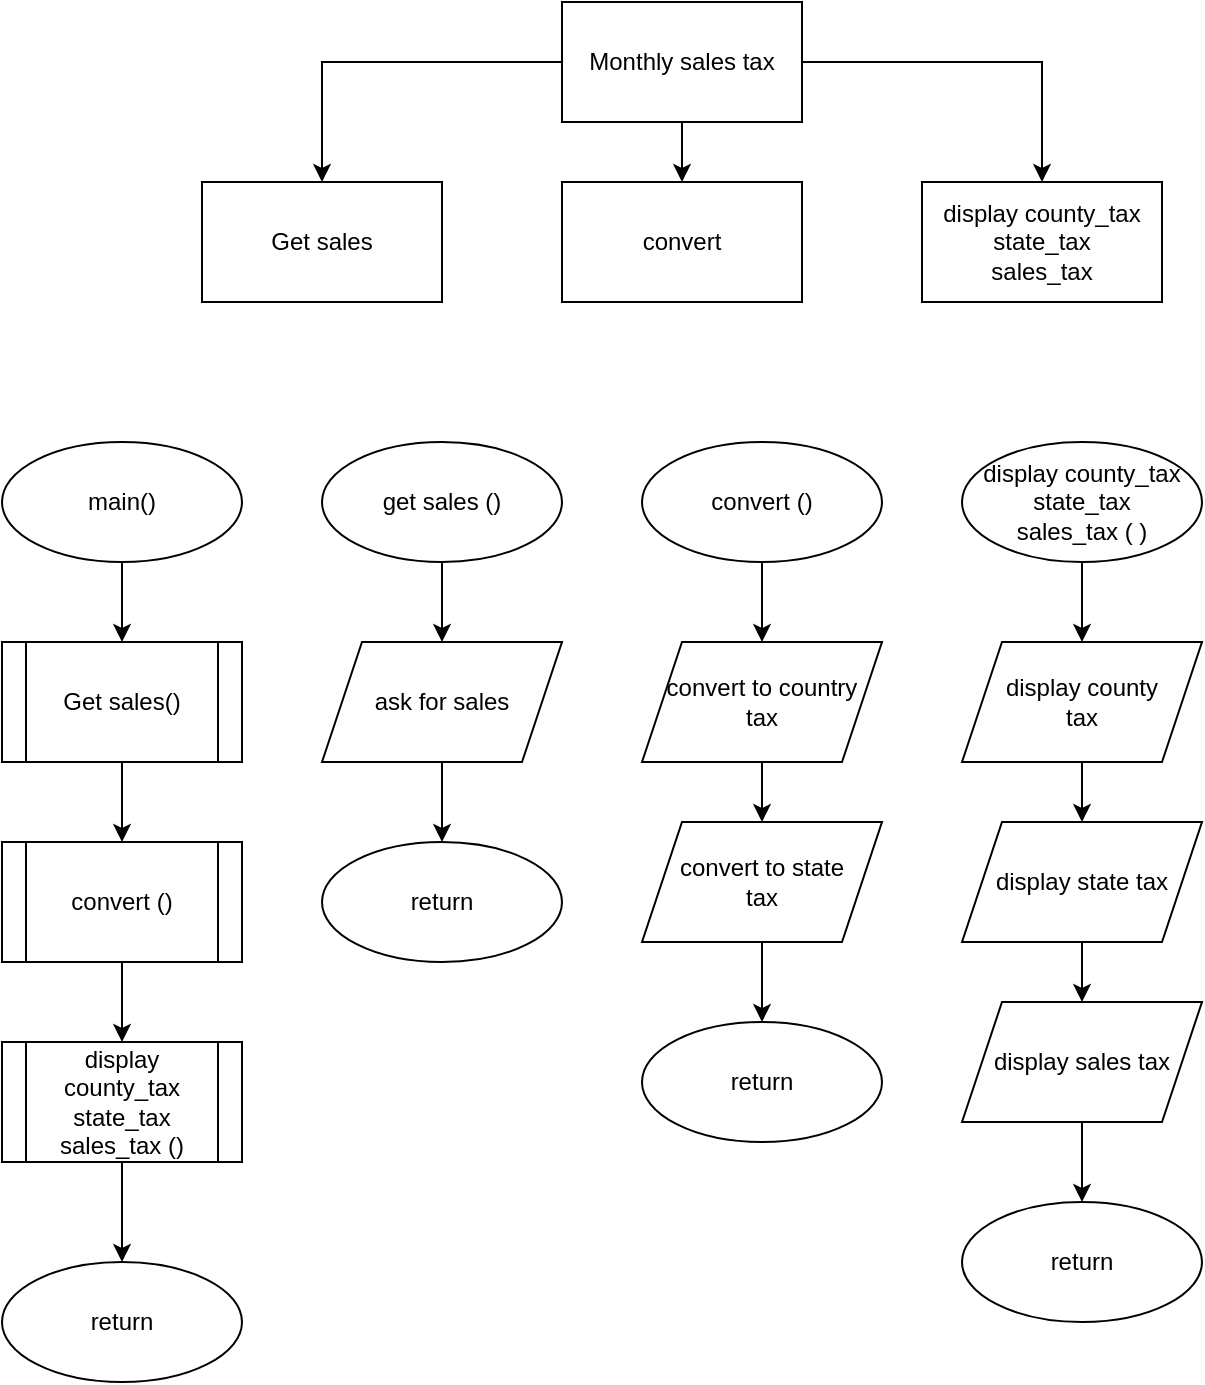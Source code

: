 <mxfile version="15.5.2" type="device"><diagram id="IND0QWgrp5wOYmcUXdO0" name="Page-1"><mxGraphModel dx="2062" dy="1112" grid="1" gridSize="10" guides="1" tooltips="1" connect="1" arrows="1" fold="1" page="1" pageScale="1" pageWidth="850" pageHeight="1100" math="0" shadow="0"><root><mxCell id="0"/><mxCell id="1" parent="0"/><mxCell id="fEUESi21iPWh1Eh5O4aH-1" value="&lt;div&gt;display county_tax&lt;/div&gt;&lt;div&gt;state_tax&lt;/div&gt;&lt;div&gt;sales_tax&lt;br&gt;&lt;/div&gt;" style="rounded=0;whiteSpace=wrap;html=1;" vertex="1" parent="1"><mxGeometry x="540" y="120" width="120" height="60" as="geometry"/></mxCell><mxCell id="fEUESi21iPWh1Eh5O4aH-2" value="convert" style="rounded=0;whiteSpace=wrap;html=1;" vertex="1" parent="1"><mxGeometry x="360" y="120" width="120" height="60" as="geometry"/></mxCell><mxCell id="fEUESi21iPWh1Eh5O4aH-3" value="Get sales" style="rounded=0;whiteSpace=wrap;html=1;" vertex="1" parent="1"><mxGeometry x="180" y="120" width="120" height="60" as="geometry"/></mxCell><mxCell id="fEUESi21iPWh1Eh5O4aH-5" value="" style="edgeStyle=orthogonalEdgeStyle;rounded=0;orthogonalLoop=1;jettySize=auto;html=1;" edge="1" parent="1" source="fEUESi21iPWh1Eh5O4aH-4" target="fEUESi21iPWh1Eh5O4aH-2"><mxGeometry relative="1" as="geometry"/></mxCell><mxCell id="fEUESi21iPWh1Eh5O4aH-6" style="edgeStyle=orthogonalEdgeStyle;rounded=0;orthogonalLoop=1;jettySize=auto;html=1;exitX=0;exitY=0.5;exitDx=0;exitDy=0;" edge="1" parent="1" source="fEUESi21iPWh1Eh5O4aH-4" target="fEUESi21iPWh1Eh5O4aH-3"><mxGeometry relative="1" as="geometry"/></mxCell><mxCell id="fEUESi21iPWh1Eh5O4aH-7" style="edgeStyle=orthogonalEdgeStyle;rounded=0;orthogonalLoop=1;jettySize=auto;html=1;exitX=1;exitY=0.5;exitDx=0;exitDy=0;" edge="1" parent="1" source="fEUESi21iPWh1Eh5O4aH-4" target="fEUESi21iPWh1Eh5O4aH-1"><mxGeometry relative="1" as="geometry"/></mxCell><mxCell id="fEUESi21iPWh1Eh5O4aH-4" value="Monthly sales tax" style="rounded=0;whiteSpace=wrap;html=1;" vertex="1" parent="1"><mxGeometry x="360" y="30" width="120" height="60" as="geometry"/></mxCell><mxCell id="fEUESi21iPWh1Eh5O4aH-8" value="return" style="ellipse;whiteSpace=wrap;html=1;" vertex="1" parent="1"><mxGeometry x="80" y="660" width="120" height="60" as="geometry"/></mxCell><mxCell id="fEUESi21iPWh1Eh5O4aH-13" value="" style="edgeStyle=orthogonalEdgeStyle;rounded=0;orthogonalLoop=1;jettySize=auto;html=1;" edge="1" parent="1" source="fEUESi21iPWh1Eh5O4aH-9" target="fEUESi21iPWh1Eh5O4aH-12"><mxGeometry relative="1" as="geometry"/></mxCell><mxCell id="fEUESi21iPWh1Eh5O4aH-9" value="main()" style="ellipse;whiteSpace=wrap;html=1;" vertex="1" parent="1"><mxGeometry x="80" y="250" width="120" height="60" as="geometry"/></mxCell><mxCell id="fEUESi21iPWh1Eh5O4aH-16" value="" style="edgeStyle=orthogonalEdgeStyle;rounded=0;orthogonalLoop=1;jettySize=auto;html=1;" edge="1" parent="1" source="fEUESi21iPWh1Eh5O4aH-10" target="fEUESi21iPWh1Eh5O4aH-8"><mxGeometry relative="1" as="geometry"/></mxCell><mxCell id="fEUESi21iPWh1Eh5O4aH-10" value="&lt;div&gt;display county_tax&lt;/div&gt;&lt;div&gt;state_tax&lt;/div&gt;sales_tax ()" style="shape=process;whiteSpace=wrap;html=1;backgroundOutline=1;" vertex="1" parent="1"><mxGeometry x="80" y="550" width="120" height="60" as="geometry"/></mxCell><mxCell id="fEUESi21iPWh1Eh5O4aH-15" value="" style="edgeStyle=orthogonalEdgeStyle;rounded=0;orthogonalLoop=1;jettySize=auto;html=1;" edge="1" parent="1" source="fEUESi21iPWh1Eh5O4aH-11" target="fEUESi21iPWh1Eh5O4aH-10"><mxGeometry relative="1" as="geometry"/></mxCell><mxCell id="fEUESi21iPWh1Eh5O4aH-11" value="convert ()" style="shape=process;whiteSpace=wrap;html=1;backgroundOutline=1;" vertex="1" parent="1"><mxGeometry x="80" y="450" width="120" height="60" as="geometry"/></mxCell><mxCell id="fEUESi21iPWh1Eh5O4aH-14" value="" style="edgeStyle=orthogonalEdgeStyle;rounded=0;orthogonalLoop=1;jettySize=auto;html=1;" edge="1" parent="1" source="fEUESi21iPWh1Eh5O4aH-12" target="fEUESi21iPWh1Eh5O4aH-11"><mxGeometry relative="1" as="geometry"/></mxCell><mxCell id="fEUESi21iPWh1Eh5O4aH-12" value="Get sales()" style="shape=process;whiteSpace=wrap;html=1;backgroundOutline=1;" vertex="1" parent="1"><mxGeometry x="80" y="350" width="120" height="60" as="geometry"/></mxCell><mxCell id="fEUESi21iPWh1Eh5O4aH-34" value="" style="edgeStyle=orthogonalEdgeStyle;rounded=0;orthogonalLoop=1;jettySize=auto;html=1;" edge="1" parent="1" source="fEUESi21iPWh1Eh5O4aH-18" target="fEUESi21iPWh1Eh5O4aH-21"><mxGeometry relative="1" as="geometry"/></mxCell><mxCell id="fEUESi21iPWh1Eh5O4aH-18" value="&lt;div&gt;display county_tax&lt;/div&gt;&lt;div&gt;state_tax&lt;/div&gt;&lt;div&gt;sales_tax ( )&lt;br&gt;&lt;/div&gt;" style="ellipse;whiteSpace=wrap;html=1;" vertex="1" parent="1"><mxGeometry x="560" y="250" width="120" height="60" as="geometry"/></mxCell><mxCell id="fEUESi21iPWh1Eh5O4aH-30" value="" style="edgeStyle=orthogonalEdgeStyle;rounded=0;orthogonalLoop=1;jettySize=auto;html=1;" edge="1" parent="1" source="fEUESi21iPWh1Eh5O4aH-19" target="fEUESi21iPWh1Eh5O4aH-22"><mxGeometry relative="1" as="geometry"/></mxCell><mxCell id="fEUESi21iPWh1Eh5O4aH-19" value="convert ()" style="ellipse;whiteSpace=wrap;html=1;" vertex="1" parent="1"><mxGeometry x="400" y="250" width="120" height="60" as="geometry"/></mxCell><mxCell id="fEUESi21iPWh1Eh5O4aH-29" value="" style="edgeStyle=orthogonalEdgeStyle;rounded=0;orthogonalLoop=1;jettySize=auto;html=1;" edge="1" parent="1" source="fEUESi21iPWh1Eh5O4aH-20" target="fEUESi21iPWh1Eh5O4aH-23"><mxGeometry relative="1" as="geometry"/></mxCell><mxCell id="fEUESi21iPWh1Eh5O4aH-20" value="get sales ()" style="ellipse;whiteSpace=wrap;html=1;" vertex="1" parent="1"><mxGeometry x="240" y="250" width="120" height="60" as="geometry"/></mxCell><mxCell id="fEUESi21iPWh1Eh5O4aH-35" value="" style="edgeStyle=orthogonalEdgeStyle;rounded=0;orthogonalLoop=1;jettySize=auto;html=1;" edge="1" parent="1" source="fEUESi21iPWh1Eh5O4aH-21" target="fEUESi21iPWh1Eh5O4aH-25"><mxGeometry relative="1" as="geometry"/></mxCell><mxCell id="fEUESi21iPWh1Eh5O4aH-21" value="&lt;div&gt;display county &lt;br&gt;&lt;/div&gt;&lt;div&gt;tax&lt;br&gt;&lt;/div&gt;" style="shape=parallelogram;perimeter=parallelogramPerimeter;whiteSpace=wrap;html=1;fixedSize=1;" vertex="1" parent="1"><mxGeometry x="560" y="350" width="120" height="60" as="geometry"/></mxCell><mxCell id="fEUESi21iPWh1Eh5O4aH-39" value="" style="edgeStyle=orthogonalEdgeStyle;rounded=0;orthogonalLoop=1;jettySize=auto;html=1;" edge="1" parent="1" source="fEUESi21iPWh1Eh5O4aH-22" target="fEUESi21iPWh1Eh5O4aH-26"><mxGeometry relative="1" as="geometry"/></mxCell><mxCell id="fEUESi21iPWh1Eh5O4aH-22" value="&lt;div&gt;convert to country&lt;/div&gt;&lt;div&gt;tax&lt;br&gt;&lt;/div&gt;" style="shape=parallelogram;perimeter=parallelogramPerimeter;whiteSpace=wrap;html=1;fixedSize=1;" vertex="1" parent="1"><mxGeometry x="400" y="350" width="120" height="60" as="geometry"/></mxCell><mxCell id="fEUESi21iPWh1Eh5O4aH-28" value="" style="edgeStyle=orthogonalEdgeStyle;rounded=0;orthogonalLoop=1;jettySize=auto;html=1;" edge="1" parent="1" source="fEUESi21iPWh1Eh5O4aH-23" target="fEUESi21iPWh1Eh5O4aH-27"><mxGeometry relative="1" as="geometry"/></mxCell><mxCell id="fEUESi21iPWh1Eh5O4aH-23" value="ask for sales " style="shape=parallelogram;perimeter=parallelogramPerimeter;whiteSpace=wrap;html=1;fixedSize=1;" vertex="1" parent="1"><mxGeometry x="240" y="350" width="120" height="60" as="geometry"/></mxCell><mxCell id="fEUESi21iPWh1Eh5O4aH-38" value="" style="edgeStyle=orthogonalEdgeStyle;rounded=0;orthogonalLoop=1;jettySize=auto;html=1;" edge="1" parent="1" source="fEUESi21iPWh1Eh5O4aH-24" target="fEUESi21iPWh1Eh5O4aH-37"><mxGeometry relative="1" as="geometry"/></mxCell><mxCell id="fEUESi21iPWh1Eh5O4aH-24" value="display sales tax" style="shape=parallelogram;perimeter=parallelogramPerimeter;whiteSpace=wrap;html=1;fixedSize=1;" vertex="1" parent="1"><mxGeometry x="560" y="530" width="120" height="60" as="geometry"/></mxCell><mxCell id="fEUESi21iPWh1Eh5O4aH-36" value="" style="edgeStyle=orthogonalEdgeStyle;rounded=0;orthogonalLoop=1;jettySize=auto;html=1;" edge="1" parent="1" source="fEUESi21iPWh1Eh5O4aH-25" target="fEUESi21iPWh1Eh5O4aH-24"><mxGeometry relative="1" as="geometry"/></mxCell><mxCell id="fEUESi21iPWh1Eh5O4aH-25" value="display state tax" style="shape=parallelogram;perimeter=parallelogramPerimeter;whiteSpace=wrap;html=1;fixedSize=1;" vertex="1" parent="1"><mxGeometry x="560" y="440" width="120" height="60" as="geometry"/></mxCell><mxCell id="fEUESi21iPWh1Eh5O4aH-33" value="" style="edgeStyle=orthogonalEdgeStyle;rounded=0;orthogonalLoop=1;jettySize=auto;html=1;" edge="1" parent="1" source="fEUESi21iPWh1Eh5O4aH-26" target="fEUESi21iPWh1Eh5O4aH-32"><mxGeometry relative="1" as="geometry"/></mxCell><mxCell id="fEUESi21iPWh1Eh5O4aH-26" value="&lt;div&gt;convert to state&lt;/div&gt;&lt;div&gt;tax&lt;br&gt;&lt;/div&gt;" style="shape=parallelogram;perimeter=parallelogramPerimeter;whiteSpace=wrap;html=1;fixedSize=1;" vertex="1" parent="1"><mxGeometry x="400" y="440" width="120" height="60" as="geometry"/></mxCell><mxCell id="fEUESi21iPWh1Eh5O4aH-27" value="return" style="ellipse;whiteSpace=wrap;html=1;" vertex="1" parent="1"><mxGeometry x="240" y="450" width="120" height="60" as="geometry"/></mxCell><mxCell id="fEUESi21iPWh1Eh5O4aH-32" value="return" style="ellipse;whiteSpace=wrap;html=1;" vertex="1" parent="1"><mxGeometry x="400" y="540" width="120" height="60" as="geometry"/></mxCell><mxCell id="fEUESi21iPWh1Eh5O4aH-37" value="return" style="ellipse;whiteSpace=wrap;html=1;" vertex="1" parent="1"><mxGeometry x="560" y="630" width="120" height="60" as="geometry"/></mxCell></root></mxGraphModel></diagram></mxfile>